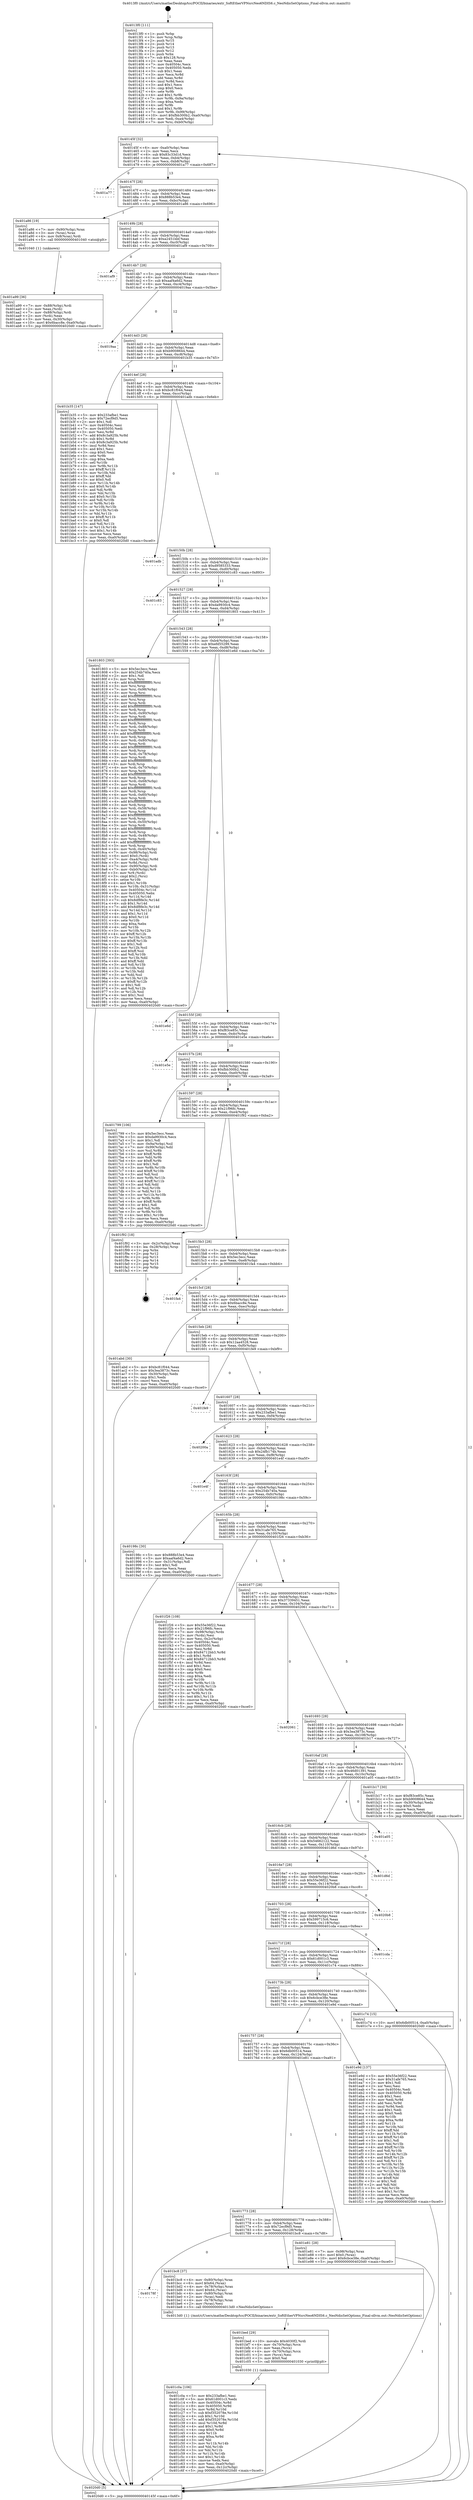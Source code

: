 digraph "0x4013f0" {
  label = "0x4013f0 (/mnt/c/Users/mathe/Desktop/tcc/POCII/binaries/extr_SoftEtherVPNsrcNeo6NDIS6.c_NeoNdisSetOptions_Final-ollvm.out::main(0))"
  labelloc = "t"
  node[shape=record]

  Entry [label="",width=0.3,height=0.3,shape=circle,fillcolor=black,style=filled]
  "0x40145f" [label="{
     0x40145f [32]\l
     | [instrs]\l
     &nbsp;&nbsp;0x40145f \<+6\>: mov -0xa0(%rbp),%eax\l
     &nbsp;&nbsp;0x401465 \<+2\>: mov %eax,%ecx\l
     &nbsp;&nbsp;0x401467 \<+6\>: sub $0x83c33d1d,%ecx\l
     &nbsp;&nbsp;0x40146d \<+6\>: mov %eax,-0xb4(%rbp)\l
     &nbsp;&nbsp;0x401473 \<+6\>: mov %ecx,-0xb8(%rbp)\l
     &nbsp;&nbsp;0x401479 \<+6\>: je 0000000000401a77 \<main+0x687\>\l
  }"]
  "0x401a77" [label="{
     0x401a77\l
  }", style=dashed]
  "0x40147f" [label="{
     0x40147f [28]\l
     | [instrs]\l
     &nbsp;&nbsp;0x40147f \<+5\>: jmp 0000000000401484 \<main+0x94\>\l
     &nbsp;&nbsp;0x401484 \<+6\>: mov -0xb4(%rbp),%eax\l
     &nbsp;&nbsp;0x40148a \<+5\>: sub $0x888b53e4,%eax\l
     &nbsp;&nbsp;0x40148f \<+6\>: mov %eax,-0xbc(%rbp)\l
     &nbsp;&nbsp;0x401495 \<+6\>: je 0000000000401a86 \<main+0x696\>\l
  }"]
  Exit [label="",width=0.3,height=0.3,shape=circle,fillcolor=black,style=filled,peripheries=2]
  "0x401a86" [label="{
     0x401a86 [19]\l
     | [instrs]\l
     &nbsp;&nbsp;0x401a86 \<+7\>: mov -0x90(%rbp),%rax\l
     &nbsp;&nbsp;0x401a8d \<+3\>: mov (%rax),%rax\l
     &nbsp;&nbsp;0x401a90 \<+4\>: mov 0x8(%rax),%rdi\l
     &nbsp;&nbsp;0x401a94 \<+5\>: call 0000000000401040 \<atoi@plt\>\l
     | [calls]\l
     &nbsp;&nbsp;0x401040 \{1\} (unknown)\l
  }"]
  "0x40149b" [label="{
     0x40149b [28]\l
     | [instrs]\l
     &nbsp;&nbsp;0x40149b \<+5\>: jmp 00000000004014a0 \<main+0xb0\>\l
     &nbsp;&nbsp;0x4014a0 \<+6\>: mov -0xb4(%rbp),%eax\l
     &nbsp;&nbsp;0x4014a6 \<+5\>: sub $0xa2451bbf,%eax\l
     &nbsp;&nbsp;0x4014ab \<+6\>: mov %eax,-0xc0(%rbp)\l
     &nbsp;&nbsp;0x4014b1 \<+6\>: je 0000000000401af9 \<main+0x709\>\l
  }"]
  "0x401c0a" [label="{
     0x401c0a [106]\l
     | [instrs]\l
     &nbsp;&nbsp;0x401c0a \<+5\>: mov $0x233afbe1,%esi\l
     &nbsp;&nbsp;0x401c0f \<+5\>: mov $0x61d001c3,%edx\l
     &nbsp;&nbsp;0x401c14 \<+8\>: mov 0x40504c,%r8d\l
     &nbsp;&nbsp;0x401c1c \<+8\>: mov 0x405050,%r9d\l
     &nbsp;&nbsp;0x401c24 \<+3\>: mov %r8d,%r10d\l
     &nbsp;&nbsp;0x401c27 \<+7\>: sub $0xf352078e,%r10d\l
     &nbsp;&nbsp;0x401c2e \<+4\>: sub $0x1,%r10d\l
     &nbsp;&nbsp;0x401c32 \<+7\>: add $0xf352078e,%r10d\l
     &nbsp;&nbsp;0x401c39 \<+4\>: imul %r10d,%r8d\l
     &nbsp;&nbsp;0x401c3d \<+4\>: and $0x1,%r8d\l
     &nbsp;&nbsp;0x401c41 \<+4\>: cmp $0x0,%r8d\l
     &nbsp;&nbsp;0x401c45 \<+4\>: sete %r11b\l
     &nbsp;&nbsp;0x401c49 \<+4\>: cmp $0xa,%r9d\l
     &nbsp;&nbsp;0x401c4d \<+3\>: setl %bl\l
     &nbsp;&nbsp;0x401c50 \<+3\>: mov %r11b,%r14b\l
     &nbsp;&nbsp;0x401c53 \<+3\>: and %bl,%r14b\l
     &nbsp;&nbsp;0x401c56 \<+3\>: xor %bl,%r11b\l
     &nbsp;&nbsp;0x401c59 \<+3\>: or %r11b,%r14b\l
     &nbsp;&nbsp;0x401c5c \<+4\>: test $0x1,%r14b\l
     &nbsp;&nbsp;0x401c60 \<+3\>: cmovne %edx,%esi\l
     &nbsp;&nbsp;0x401c63 \<+6\>: mov %esi,-0xa0(%rbp)\l
     &nbsp;&nbsp;0x401c69 \<+6\>: mov %eax,-0x12c(%rbp)\l
     &nbsp;&nbsp;0x401c6f \<+5\>: jmp 00000000004020d0 \<main+0xce0\>\l
  }"]
  "0x401af9" [label="{
     0x401af9\l
  }", style=dashed]
  "0x4014b7" [label="{
     0x4014b7 [28]\l
     | [instrs]\l
     &nbsp;&nbsp;0x4014b7 \<+5\>: jmp 00000000004014bc \<main+0xcc\>\l
     &nbsp;&nbsp;0x4014bc \<+6\>: mov -0xb4(%rbp),%eax\l
     &nbsp;&nbsp;0x4014c2 \<+5\>: sub $0xaaf4a6d2,%eax\l
     &nbsp;&nbsp;0x4014c7 \<+6\>: mov %eax,-0xc4(%rbp)\l
     &nbsp;&nbsp;0x4014cd \<+6\>: je 00000000004019aa \<main+0x5ba\>\l
  }"]
  "0x401bed" [label="{
     0x401bed [29]\l
     | [instrs]\l
     &nbsp;&nbsp;0x401bed \<+10\>: movabs $0x4030f2,%rdi\l
     &nbsp;&nbsp;0x401bf7 \<+4\>: mov -0x70(%rbp),%rcx\l
     &nbsp;&nbsp;0x401bfb \<+2\>: mov %eax,(%rcx)\l
     &nbsp;&nbsp;0x401bfd \<+4\>: mov -0x70(%rbp),%rcx\l
     &nbsp;&nbsp;0x401c01 \<+2\>: mov (%rcx),%esi\l
     &nbsp;&nbsp;0x401c03 \<+2\>: mov $0x0,%al\l
     &nbsp;&nbsp;0x401c05 \<+5\>: call 0000000000401030 \<printf@plt\>\l
     | [calls]\l
     &nbsp;&nbsp;0x401030 \{1\} (unknown)\l
  }"]
  "0x4019aa" [label="{
     0x4019aa\l
  }", style=dashed]
  "0x4014d3" [label="{
     0x4014d3 [28]\l
     | [instrs]\l
     &nbsp;&nbsp;0x4014d3 \<+5\>: jmp 00000000004014d8 \<main+0xe8\>\l
     &nbsp;&nbsp;0x4014d8 \<+6\>: mov -0xb4(%rbp),%eax\l
     &nbsp;&nbsp;0x4014de \<+5\>: sub $0xb9008644,%eax\l
     &nbsp;&nbsp;0x4014e3 \<+6\>: mov %eax,-0xc8(%rbp)\l
     &nbsp;&nbsp;0x4014e9 \<+6\>: je 0000000000401b35 \<main+0x745\>\l
  }"]
  "0x40178f" [label="{
     0x40178f\l
  }", style=dashed]
  "0x401b35" [label="{
     0x401b35 [147]\l
     | [instrs]\l
     &nbsp;&nbsp;0x401b35 \<+5\>: mov $0x233afbe1,%eax\l
     &nbsp;&nbsp;0x401b3a \<+5\>: mov $0x72ecf9d5,%ecx\l
     &nbsp;&nbsp;0x401b3f \<+2\>: mov $0x1,%dl\l
     &nbsp;&nbsp;0x401b41 \<+7\>: mov 0x40504c,%esi\l
     &nbsp;&nbsp;0x401b48 \<+7\>: mov 0x405050,%edi\l
     &nbsp;&nbsp;0x401b4f \<+3\>: mov %esi,%r8d\l
     &nbsp;&nbsp;0x401b52 \<+7\>: add $0x8c3a925b,%r8d\l
     &nbsp;&nbsp;0x401b59 \<+4\>: sub $0x1,%r8d\l
     &nbsp;&nbsp;0x401b5d \<+7\>: sub $0x8c3a925b,%r8d\l
     &nbsp;&nbsp;0x401b64 \<+4\>: imul %r8d,%esi\l
     &nbsp;&nbsp;0x401b68 \<+3\>: and $0x1,%esi\l
     &nbsp;&nbsp;0x401b6b \<+3\>: cmp $0x0,%esi\l
     &nbsp;&nbsp;0x401b6e \<+4\>: sete %r9b\l
     &nbsp;&nbsp;0x401b72 \<+3\>: cmp $0xa,%edi\l
     &nbsp;&nbsp;0x401b75 \<+4\>: setl %r10b\l
     &nbsp;&nbsp;0x401b79 \<+3\>: mov %r9b,%r11b\l
     &nbsp;&nbsp;0x401b7c \<+4\>: xor $0xff,%r11b\l
     &nbsp;&nbsp;0x401b80 \<+3\>: mov %r10b,%bl\l
     &nbsp;&nbsp;0x401b83 \<+3\>: xor $0xff,%bl\l
     &nbsp;&nbsp;0x401b86 \<+3\>: xor $0x0,%dl\l
     &nbsp;&nbsp;0x401b89 \<+3\>: mov %r11b,%r14b\l
     &nbsp;&nbsp;0x401b8c \<+4\>: and $0x0,%r14b\l
     &nbsp;&nbsp;0x401b90 \<+3\>: and %dl,%r9b\l
     &nbsp;&nbsp;0x401b93 \<+3\>: mov %bl,%r15b\l
     &nbsp;&nbsp;0x401b96 \<+4\>: and $0x0,%r15b\l
     &nbsp;&nbsp;0x401b9a \<+3\>: and %dl,%r10b\l
     &nbsp;&nbsp;0x401b9d \<+3\>: or %r9b,%r14b\l
     &nbsp;&nbsp;0x401ba0 \<+3\>: or %r10b,%r15b\l
     &nbsp;&nbsp;0x401ba3 \<+3\>: xor %r15b,%r14b\l
     &nbsp;&nbsp;0x401ba6 \<+3\>: or %bl,%r11b\l
     &nbsp;&nbsp;0x401ba9 \<+4\>: xor $0xff,%r11b\l
     &nbsp;&nbsp;0x401bad \<+3\>: or $0x0,%dl\l
     &nbsp;&nbsp;0x401bb0 \<+3\>: and %dl,%r11b\l
     &nbsp;&nbsp;0x401bb3 \<+3\>: or %r11b,%r14b\l
     &nbsp;&nbsp;0x401bb6 \<+4\>: test $0x1,%r14b\l
     &nbsp;&nbsp;0x401bba \<+3\>: cmovne %ecx,%eax\l
     &nbsp;&nbsp;0x401bbd \<+6\>: mov %eax,-0xa0(%rbp)\l
     &nbsp;&nbsp;0x401bc3 \<+5\>: jmp 00000000004020d0 \<main+0xce0\>\l
  }"]
  "0x4014ef" [label="{
     0x4014ef [28]\l
     | [instrs]\l
     &nbsp;&nbsp;0x4014ef \<+5\>: jmp 00000000004014f4 \<main+0x104\>\l
     &nbsp;&nbsp;0x4014f4 \<+6\>: mov -0xb4(%rbp),%eax\l
     &nbsp;&nbsp;0x4014fa \<+5\>: sub $0xbc81f044,%eax\l
     &nbsp;&nbsp;0x4014ff \<+6\>: mov %eax,-0xcc(%rbp)\l
     &nbsp;&nbsp;0x401505 \<+6\>: je 0000000000401adb \<main+0x6eb\>\l
  }"]
  "0x401bc8" [label="{
     0x401bc8 [37]\l
     | [instrs]\l
     &nbsp;&nbsp;0x401bc8 \<+4\>: mov -0x80(%rbp),%rax\l
     &nbsp;&nbsp;0x401bcc \<+6\>: movl $0x64,(%rax)\l
     &nbsp;&nbsp;0x401bd2 \<+4\>: mov -0x78(%rbp),%rax\l
     &nbsp;&nbsp;0x401bd6 \<+6\>: movl $0x64,(%rax)\l
     &nbsp;&nbsp;0x401bdc \<+4\>: mov -0x80(%rbp),%rax\l
     &nbsp;&nbsp;0x401be0 \<+2\>: mov (%rax),%edi\l
     &nbsp;&nbsp;0x401be2 \<+4\>: mov -0x78(%rbp),%rax\l
     &nbsp;&nbsp;0x401be6 \<+2\>: mov (%rax),%esi\l
     &nbsp;&nbsp;0x401be8 \<+5\>: call 00000000004013d0 \<NeoNdisSetOptions\>\l
     | [calls]\l
     &nbsp;&nbsp;0x4013d0 \{1\} (/mnt/c/Users/mathe/Desktop/tcc/POCII/binaries/extr_SoftEtherVPNsrcNeo6NDIS6.c_NeoNdisSetOptions_Final-ollvm.out::NeoNdisSetOptions)\l
  }"]
  "0x401adb" [label="{
     0x401adb\l
  }", style=dashed]
  "0x40150b" [label="{
     0x40150b [28]\l
     | [instrs]\l
     &nbsp;&nbsp;0x40150b \<+5\>: jmp 0000000000401510 \<main+0x120\>\l
     &nbsp;&nbsp;0x401510 \<+6\>: mov -0xb4(%rbp),%eax\l
     &nbsp;&nbsp;0x401516 \<+5\>: sub $0xd9585333,%eax\l
     &nbsp;&nbsp;0x40151b \<+6\>: mov %eax,-0xd0(%rbp)\l
     &nbsp;&nbsp;0x401521 \<+6\>: je 0000000000401c83 \<main+0x893\>\l
  }"]
  "0x401773" [label="{
     0x401773 [28]\l
     | [instrs]\l
     &nbsp;&nbsp;0x401773 \<+5\>: jmp 0000000000401778 \<main+0x388\>\l
     &nbsp;&nbsp;0x401778 \<+6\>: mov -0xb4(%rbp),%eax\l
     &nbsp;&nbsp;0x40177e \<+5\>: sub $0x72ecf9d5,%eax\l
     &nbsp;&nbsp;0x401783 \<+6\>: mov %eax,-0x128(%rbp)\l
     &nbsp;&nbsp;0x401789 \<+6\>: je 0000000000401bc8 \<main+0x7d8\>\l
  }"]
  "0x401c83" [label="{
     0x401c83\l
  }", style=dashed]
  "0x401527" [label="{
     0x401527 [28]\l
     | [instrs]\l
     &nbsp;&nbsp;0x401527 \<+5\>: jmp 000000000040152c \<main+0x13c\>\l
     &nbsp;&nbsp;0x40152c \<+6\>: mov -0xb4(%rbp),%eax\l
     &nbsp;&nbsp;0x401532 \<+5\>: sub $0xda9930c4,%eax\l
     &nbsp;&nbsp;0x401537 \<+6\>: mov %eax,-0xd4(%rbp)\l
     &nbsp;&nbsp;0x40153d \<+6\>: je 0000000000401803 \<main+0x413\>\l
  }"]
  "0x401e81" [label="{
     0x401e81 [28]\l
     | [instrs]\l
     &nbsp;&nbsp;0x401e81 \<+7\>: mov -0x98(%rbp),%rax\l
     &nbsp;&nbsp;0x401e88 \<+6\>: movl $0x0,(%rax)\l
     &nbsp;&nbsp;0x401e8e \<+10\>: movl $0x6cbce38e,-0xa0(%rbp)\l
     &nbsp;&nbsp;0x401e98 \<+5\>: jmp 00000000004020d0 \<main+0xce0\>\l
  }"]
  "0x401803" [label="{
     0x401803 [393]\l
     | [instrs]\l
     &nbsp;&nbsp;0x401803 \<+5\>: mov $0x5ec3ecc,%eax\l
     &nbsp;&nbsp;0x401808 \<+5\>: mov $0x254b740a,%ecx\l
     &nbsp;&nbsp;0x40180d \<+2\>: mov $0x1,%dl\l
     &nbsp;&nbsp;0x40180f \<+3\>: mov %rsp,%rsi\l
     &nbsp;&nbsp;0x401812 \<+4\>: add $0xfffffffffffffff0,%rsi\l
     &nbsp;&nbsp;0x401816 \<+3\>: mov %rsi,%rsp\l
     &nbsp;&nbsp;0x401819 \<+7\>: mov %rsi,-0x98(%rbp)\l
     &nbsp;&nbsp;0x401820 \<+3\>: mov %rsp,%rsi\l
     &nbsp;&nbsp;0x401823 \<+4\>: add $0xfffffffffffffff0,%rsi\l
     &nbsp;&nbsp;0x401827 \<+3\>: mov %rsi,%rsp\l
     &nbsp;&nbsp;0x40182a \<+3\>: mov %rsp,%rdi\l
     &nbsp;&nbsp;0x40182d \<+4\>: add $0xfffffffffffffff0,%rdi\l
     &nbsp;&nbsp;0x401831 \<+3\>: mov %rdi,%rsp\l
     &nbsp;&nbsp;0x401834 \<+7\>: mov %rdi,-0x90(%rbp)\l
     &nbsp;&nbsp;0x40183b \<+3\>: mov %rsp,%rdi\l
     &nbsp;&nbsp;0x40183e \<+4\>: add $0xfffffffffffffff0,%rdi\l
     &nbsp;&nbsp;0x401842 \<+3\>: mov %rdi,%rsp\l
     &nbsp;&nbsp;0x401845 \<+7\>: mov %rdi,-0x88(%rbp)\l
     &nbsp;&nbsp;0x40184c \<+3\>: mov %rsp,%rdi\l
     &nbsp;&nbsp;0x40184f \<+4\>: add $0xfffffffffffffff0,%rdi\l
     &nbsp;&nbsp;0x401853 \<+3\>: mov %rdi,%rsp\l
     &nbsp;&nbsp;0x401856 \<+4\>: mov %rdi,-0x80(%rbp)\l
     &nbsp;&nbsp;0x40185a \<+3\>: mov %rsp,%rdi\l
     &nbsp;&nbsp;0x40185d \<+4\>: add $0xfffffffffffffff0,%rdi\l
     &nbsp;&nbsp;0x401861 \<+3\>: mov %rdi,%rsp\l
     &nbsp;&nbsp;0x401864 \<+4\>: mov %rdi,-0x78(%rbp)\l
     &nbsp;&nbsp;0x401868 \<+3\>: mov %rsp,%rdi\l
     &nbsp;&nbsp;0x40186b \<+4\>: add $0xfffffffffffffff0,%rdi\l
     &nbsp;&nbsp;0x40186f \<+3\>: mov %rdi,%rsp\l
     &nbsp;&nbsp;0x401872 \<+4\>: mov %rdi,-0x70(%rbp)\l
     &nbsp;&nbsp;0x401876 \<+3\>: mov %rsp,%rdi\l
     &nbsp;&nbsp;0x401879 \<+4\>: add $0xfffffffffffffff0,%rdi\l
     &nbsp;&nbsp;0x40187d \<+3\>: mov %rdi,%rsp\l
     &nbsp;&nbsp;0x401880 \<+4\>: mov %rdi,-0x68(%rbp)\l
     &nbsp;&nbsp;0x401884 \<+3\>: mov %rsp,%rdi\l
     &nbsp;&nbsp;0x401887 \<+4\>: add $0xfffffffffffffff0,%rdi\l
     &nbsp;&nbsp;0x40188b \<+3\>: mov %rdi,%rsp\l
     &nbsp;&nbsp;0x40188e \<+4\>: mov %rdi,-0x60(%rbp)\l
     &nbsp;&nbsp;0x401892 \<+3\>: mov %rsp,%rdi\l
     &nbsp;&nbsp;0x401895 \<+4\>: add $0xfffffffffffffff0,%rdi\l
     &nbsp;&nbsp;0x401899 \<+3\>: mov %rdi,%rsp\l
     &nbsp;&nbsp;0x40189c \<+4\>: mov %rdi,-0x58(%rbp)\l
     &nbsp;&nbsp;0x4018a0 \<+3\>: mov %rsp,%rdi\l
     &nbsp;&nbsp;0x4018a3 \<+4\>: add $0xfffffffffffffff0,%rdi\l
     &nbsp;&nbsp;0x4018a7 \<+3\>: mov %rdi,%rsp\l
     &nbsp;&nbsp;0x4018aa \<+4\>: mov %rdi,-0x50(%rbp)\l
     &nbsp;&nbsp;0x4018ae \<+3\>: mov %rsp,%rdi\l
     &nbsp;&nbsp;0x4018b1 \<+4\>: add $0xfffffffffffffff0,%rdi\l
     &nbsp;&nbsp;0x4018b5 \<+3\>: mov %rdi,%rsp\l
     &nbsp;&nbsp;0x4018b8 \<+4\>: mov %rdi,-0x48(%rbp)\l
     &nbsp;&nbsp;0x4018bc \<+3\>: mov %rsp,%rdi\l
     &nbsp;&nbsp;0x4018bf \<+4\>: add $0xfffffffffffffff0,%rdi\l
     &nbsp;&nbsp;0x4018c3 \<+3\>: mov %rdi,%rsp\l
     &nbsp;&nbsp;0x4018c6 \<+4\>: mov %rdi,-0x40(%rbp)\l
     &nbsp;&nbsp;0x4018ca \<+7\>: mov -0x98(%rbp),%rdi\l
     &nbsp;&nbsp;0x4018d1 \<+6\>: movl $0x0,(%rdi)\l
     &nbsp;&nbsp;0x4018d7 \<+7\>: mov -0xa4(%rbp),%r8d\l
     &nbsp;&nbsp;0x4018de \<+3\>: mov %r8d,(%rsi)\l
     &nbsp;&nbsp;0x4018e1 \<+7\>: mov -0x90(%rbp),%rdi\l
     &nbsp;&nbsp;0x4018e8 \<+7\>: mov -0xb0(%rbp),%r9\l
     &nbsp;&nbsp;0x4018ef \<+3\>: mov %r9,(%rdi)\l
     &nbsp;&nbsp;0x4018f2 \<+3\>: cmpl $0x2,(%rsi)\l
     &nbsp;&nbsp;0x4018f5 \<+4\>: setne %r10b\l
     &nbsp;&nbsp;0x4018f9 \<+4\>: and $0x1,%r10b\l
     &nbsp;&nbsp;0x4018fd \<+4\>: mov %r10b,-0x31(%rbp)\l
     &nbsp;&nbsp;0x401901 \<+8\>: mov 0x40504c,%r11d\l
     &nbsp;&nbsp;0x401909 \<+7\>: mov 0x405050,%ebx\l
     &nbsp;&nbsp;0x401910 \<+3\>: mov %r11d,%r14d\l
     &nbsp;&nbsp;0x401913 \<+7\>: sub $0x8df8fe3c,%r14d\l
     &nbsp;&nbsp;0x40191a \<+4\>: sub $0x1,%r14d\l
     &nbsp;&nbsp;0x40191e \<+7\>: add $0x8df8fe3c,%r14d\l
     &nbsp;&nbsp;0x401925 \<+4\>: imul %r14d,%r11d\l
     &nbsp;&nbsp;0x401929 \<+4\>: and $0x1,%r11d\l
     &nbsp;&nbsp;0x40192d \<+4\>: cmp $0x0,%r11d\l
     &nbsp;&nbsp;0x401931 \<+4\>: sete %r10b\l
     &nbsp;&nbsp;0x401935 \<+3\>: cmp $0xa,%ebx\l
     &nbsp;&nbsp;0x401938 \<+4\>: setl %r15b\l
     &nbsp;&nbsp;0x40193c \<+3\>: mov %r10b,%r12b\l
     &nbsp;&nbsp;0x40193f \<+4\>: xor $0xff,%r12b\l
     &nbsp;&nbsp;0x401943 \<+3\>: mov %r15b,%r13b\l
     &nbsp;&nbsp;0x401946 \<+4\>: xor $0xff,%r13b\l
     &nbsp;&nbsp;0x40194a \<+3\>: xor $0x1,%dl\l
     &nbsp;&nbsp;0x40194d \<+3\>: mov %r12b,%sil\l
     &nbsp;&nbsp;0x401950 \<+4\>: and $0xff,%sil\l
     &nbsp;&nbsp;0x401954 \<+3\>: and %dl,%r10b\l
     &nbsp;&nbsp;0x401957 \<+3\>: mov %r13b,%dil\l
     &nbsp;&nbsp;0x40195a \<+4\>: and $0xff,%dil\l
     &nbsp;&nbsp;0x40195e \<+3\>: and %dl,%r15b\l
     &nbsp;&nbsp;0x401961 \<+3\>: or %r10b,%sil\l
     &nbsp;&nbsp;0x401964 \<+3\>: or %r15b,%dil\l
     &nbsp;&nbsp;0x401967 \<+3\>: xor %dil,%sil\l
     &nbsp;&nbsp;0x40196a \<+3\>: or %r13b,%r12b\l
     &nbsp;&nbsp;0x40196d \<+4\>: xor $0xff,%r12b\l
     &nbsp;&nbsp;0x401971 \<+3\>: or $0x1,%dl\l
     &nbsp;&nbsp;0x401974 \<+3\>: and %dl,%r12b\l
     &nbsp;&nbsp;0x401977 \<+3\>: or %r12b,%sil\l
     &nbsp;&nbsp;0x40197a \<+4\>: test $0x1,%sil\l
     &nbsp;&nbsp;0x40197e \<+3\>: cmovne %ecx,%eax\l
     &nbsp;&nbsp;0x401981 \<+6\>: mov %eax,-0xa0(%rbp)\l
     &nbsp;&nbsp;0x401987 \<+5\>: jmp 00000000004020d0 \<main+0xce0\>\l
  }"]
  "0x401543" [label="{
     0x401543 [28]\l
     | [instrs]\l
     &nbsp;&nbsp;0x401543 \<+5\>: jmp 0000000000401548 \<main+0x158\>\l
     &nbsp;&nbsp;0x401548 \<+6\>: mov -0xb4(%rbp),%eax\l
     &nbsp;&nbsp;0x40154e \<+5\>: sub $0xefd55299,%eax\l
     &nbsp;&nbsp;0x401553 \<+6\>: mov %eax,-0xd8(%rbp)\l
     &nbsp;&nbsp;0x401559 \<+6\>: je 0000000000401e6d \<main+0xa7d\>\l
  }"]
  "0x401757" [label="{
     0x401757 [28]\l
     | [instrs]\l
     &nbsp;&nbsp;0x401757 \<+5\>: jmp 000000000040175c \<main+0x36c\>\l
     &nbsp;&nbsp;0x40175c \<+6\>: mov -0xb4(%rbp),%eax\l
     &nbsp;&nbsp;0x401762 \<+5\>: sub $0x6db00514,%eax\l
     &nbsp;&nbsp;0x401767 \<+6\>: mov %eax,-0x124(%rbp)\l
     &nbsp;&nbsp;0x40176d \<+6\>: je 0000000000401e81 \<main+0xa91\>\l
  }"]
  "0x401e6d" [label="{
     0x401e6d\l
  }", style=dashed]
  "0x40155f" [label="{
     0x40155f [28]\l
     | [instrs]\l
     &nbsp;&nbsp;0x40155f \<+5\>: jmp 0000000000401564 \<main+0x174\>\l
     &nbsp;&nbsp;0x401564 \<+6\>: mov -0xb4(%rbp),%eax\l
     &nbsp;&nbsp;0x40156a \<+5\>: sub $0xf83ce85c,%eax\l
     &nbsp;&nbsp;0x40156f \<+6\>: mov %eax,-0xdc(%rbp)\l
     &nbsp;&nbsp;0x401575 \<+6\>: je 0000000000401e5e \<main+0xa6e\>\l
  }"]
  "0x401e9d" [label="{
     0x401e9d [137]\l
     | [instrs]\l
     &nbsp;&nbsp;0x401e9d \<+5\>: mov $0x55e36f22,%eax\l
     &nbsp;&nbsp;0x401ea2 \<+5\>: mov $0x31afe765,%ecx\l
     &nbsp;&nbsp;0x401ea7 \<+2\>: mov $0x1,%dl\l
     &nbsp;&nbsp;0x401ea9 \<+2\>: xor %esi,%esi\l
     &nbsp;&nbsp;0x401eab \<+7\>: mov 0x40504c,%edi\l
     &nbsp;&nbsp;0x401eb2 \<+8\>: mov 0x405050,%r8d\l
     &nbsp;&nbsp;0x401eba \<+3\>: sub $0x1,%esi\l
     &nbsp;&nbsp;0x401ebd \<+3\>: mov %edi,%r9d\l
     &nbsp;&nbsp;0x401ec0 \<+3\>: add %esi,%r9d\l
     &nbsp;&nbsp;0x401ec3 \<+4\>: imul %r9d,%edi\l
     &nbsp;&nbsp;0x401ec7 \<+3\>: and $0x1,%edi\l
     &nbsp;&nbsp;0x401eca \<+3\>: cmp $0x0,%edi\l
     &nbsp;&nbsp;0x401ecd \<+4\>: sete %r10b\l
     &nbsp;&nbsp;0x401ed1 \<+4\>: cmp $0xa,%r8d\l
     &nbsp;&nbsp;0x401ed5 \<+4\>: setl %r11b\l
     &nbsp;&nbsp;0x401ed9 \<+3\>: mov %r10b,%bl\l
     &nbsp;&nbsp;0x401edc \<+3\>: xor $0xff,%bl\l
     &nbsp;&nbsp;0x401edf \<+3\>: mov %r11b,%r14b\l
     &nbsp;&nbsp;0x401ee2 \<+4\>: xor $0xff,%r14b\l
     &nbsp;&nbsp;0x401ee6 \<+3\>: xor $0x1,%dl\l
     &nbsp;&nbsp;0x401ee9 \<+3\>: mov %bl,%r15b\l
     &nbsp;&nbsp;0x401eec \<+4\>: and $0xff,%r15b\l
     &nbsp;&nbsp;0x401ef0 \<+3\>: and %dl,%r10b\l
     &nbsp;&nbsp;0x401ef3 \<+3\>: mov %r14b,%r12b\l
     &nbsp;&nbsp;0x401ef6 \<+4\>: and $0xff,%r12b\l
     &nbsp;&nbsp;0x401efa \<+3\>: and %dl,%r11b\l
     &nbsp;&nbsp;0x401efd \<+3\>: or %r10b,%r15b\l
     &nbsp;&nbsp;0x401f00 \<+3\>: or %r11b,%r12b\l
     &nbsp;&nbsp;0x401f03 \<+3\>: xor %r12b,%r15b\l
     &nbsp;&nbsp;0x401f06 \<+3\>: or %r14b,%bl\l
     &nbsp;&nbsp;0x401f09 \<+3\>: xor $0xff,%bl\l
     &nbsp;&nbsp;0x401f0c \<+3\>: or $0x1,%dl\l
     &nbsp;&nbsp;0x401f0f \<+2\>: and %dl,%bl\l
     &nbsp;&nbsp;0x401f11 \<+3\>: or %bl,%r15b\l
     &nbsp;&nbsp;0x401f14 \<+4\>: test $0x1,%r15b\l
     &nbsp;&nbsp;0x401f18 \<+3\>: cmovne %ecx,%eax\l
     &nbsp;&nbsp;0x401f1b \<+6\>: mov %eax,-0xa0(%rbp)\l
     &nbsp;&nbsp;0x401f21 \<+5\>: jmp 00000000004020d0 \<main+0xce0\>\l
  }"]
  "0x401e5e" [label="{
     0x401e5e\l
  }", style=dashed]
  "0x40157b" [label="{
     0x40157b [28]\l
     | [instrs]\l
     &nbsp;&nbsp;0x40157b \<+5\>: jmp 0000000000401580 \<main+0x190\>\l
     &nbsp;&nbsp;0x401580 \<+6\>: mov -0xb4(%rbp),%eax\l
     &nbsp;&nbsp;0x401586 \<+5\>: sub $0xfbb300b2,%eax\l
     &nbsp;&nbsp;0x40158b \<+6\>: mov %eax,-0xe0(%rbp)\l
     &nbsp;&nbsp;0x401591 \<+6\>: je 0000000000401799 \<main+0x3a9\>\l
  }"]
  "0x40173b" [label="{
     0x40173b [28]\l
     | [instrs]\l
     &nbsp;&nbsp;0x40173b \<+5\>: jmp 0000000000401740 \<main+0x350\>\l
     &nbsp;&nbsp;0x401740 \<+6\>: mov -0xb4(%rbp),%eax\l
     &nbsp;&nbsp;0x401746 \<+5\>: sub $0x6cbce38e,%eax\l
     &nbsp;&nbsp;0x40174b \<+6\>: mov %eax,-0x120(%rbp)\l
     &nbsp;&nbsp;0x401751 \<+6\>: je 0000000000401e9d \<main+0xaad\>\l
  }"]
  "0x401799" [label="{
     0x401799 [106]\l
     | [instrs]\l
     &nbsp;&nbsp;0x401799 \<+5\>: mov $0x5ec3ecc,%eax\l
     &nbsp;&nbsp;0x40179e \<+5\>: mov $0xda9930c4,%ecx\l
     &nbsp;&nbsp;0x4017a3 \<+2\>: mov $0x1,%dl\l
     &nbsp;&nbsp;0x4017a5 \<+7\>: mov -0x9a(%rbp),%sil\l
     &nbsp;&nbsp;0x4017ac \<+7\>: mov -0x99(%rbp),%dil\l
     &nbsp;&nbsp;0x4017b3 \<+3\>: mov %sil,%r8b\l
     &nbsp;&nbsp;0x4017b6 \<+4\>: xor $0xff,%r8b\l
     &nbsp;&nbsp;0x4017ba \<+3\>: mov %dil,%r9b\l
     &nbsp;&nbsp;0x4017bd \<+4\>: xor $0xff,%r9b\l
     &nbsp;&nbsp;0x4017c1 \<+3\>: xor $0x1,%dl\l
     &nbsp;&nbsp;0x4017c4 \<+3\>: mov %r8b,%r10b\l
     &nbsp;&nbsp;0x4017c7 \<+4\>: and $0xff,%r10b\l
     &nbsp;&nbsp;0x4017cb \<+3\>: and %dl,%sil\l
     &nbsp;&nbsp;0x4017ce \<+3\>: mov %r9b,%r11b\l
     &nbsp;&nbsp;0x4017d1 \<+4\>: and $0xff,%r11b\l
     &nbsp;&nbsp;0x4017d5 \<+3\>: and %dl,%dil\l
     &nbsp;&nbsp;0x4017d8 \<+3\>: or %sil,%r10b\l
     &nbsp;&nbsp;0x4017db \<+3\>: or %dil,%r11b\l
     &nbsp;&nbsp;0x4017de \<+3\>: xor %r11b,%r10b\l
     &nbsp;&nbsp;0x4017e1 \<+3\>: or %r9b,%r8b\l
     &nbsp;&nbsp;0x4017e4 \<+4\>: xor $0xff,%r8b\l
     &nbsp;&nbsp;0x4017e8 \<+3\>: or $0x1,%dl\l
     &nbsp;&nbsp;0x4017eb \<+3\>: and %dl,%r8b\l
     &nbsp;&nbsp;0x4017ee \<+3\>: or %r8b,%r10b\l
     &nbsp;&nbsp;0x4017f1 \<+4\>: test $0x1,%r10b\l
     &nbsp;&nbsp;0x4017f5 \<+3\>: cmovne %ecx,%eax\l
     &nbsp;&nbsp;0x4017f8 \<+6\>: mov %eax,-0xa0(%rbp)\l
     &nbsp;&nbsp;0x4017fe \<+5\>: jmp 00000000004020d0 \<main+0xce0\>\l
  }"]
  "0x401597" [label="{
     0x401597 [28]\l
     | [instrs]\l
     &nbsp;&nbsp;0x401597 \<+5\>: jmp 000000000040159c \<main+0x1ac\>\l
     &nbsp;&nbsp;0x40159c \<+6\>: mov -0xb4(%rbp),%eax\l
     &nbsp;&nbsp;0x4015a2 \<+5\>: sub $0x21f96fc,%eax\l
     &nbsp;&nbsp;0x4015a7 \<+6\>: mov %eax,-0xe4(%rbp)\l
     &nbsp;&nbsp;0x4015ad \<+6\>: je 0000000000401f92 \<main+0xba2\>\l
  }"]
  "0x4020d0" [label="{
     0x4020d0 [5]\l
     | [instrs]\l
     &nbsp;&nbsp;0x4020d0 \<+5\>: jmp 000000000040145f \<main+0x6f\>\l
  }"]
  "0x4013f0" [label="{
     0x4013f0 [111]\l
     | [instrs]\l
     &nbsp;&nbsp;0x4013f0 \<+1\>: push %rbp\l
     &nbsp;&nbsp;0x4013f1 \<+3\>: mov %rsp,%rbp\l
     &nbsp;&nbsp;0x4013f4 \<+2\>: push %r15\l
     &nbsp;&nbsp;0x4013f6 \<+2\>: push %r14\l
     &nbsp;&nbsp;0x4013f8 \<+2\>: push %r13\l
     &nbsp;&nbsp;0x4013fa \<+2\>: push %r12\l
     &nbsp;&nbsp;0x4013fc \<+1\>: push %rbx\l
     &nbsp;&nbsp;0x4013fd \<+7\>: sub $0x128,%rsp\l
     &nbsp;&nbsp;0x401404 \<+2\>: xor %eax,%eax\l
     &nbsp;&nbsp;0x401406 \<+7\>: mov 0x40504c,%ecx\l
     &nbsp;&nbsp;0x40140d \<+7\>: mov 0x405050,%edx\l
     &nbsp;&nbsp;0x401414 \<+3\>: sub $0x1,%eax\l
     &nbsp;&nbsp;0x401417 \<+3\>: mov %ecx,%r8d\l
     &nbsp;&nbsp;0x40141a \<+3\>: add %eax,%r8d\l
     &nbsp;&nbsp;0x40141d \<+4\>: imul %r8d,%ecx\l
     &nbsp;&nbsp;0x401421 \<+3\>: and $0x1,%ecx\l
     &nbsp;&nbsp;0x401424 \<+3\>: cmp $0x0,%ecx\l
     &nbsp;&nbsp;0x401427 \<+4\>: sete %r9b\l
     &nbsp;&nbsp;0x40142b \<+4\>: and $0x1,%r9b\l
     &nbsp;&nbsp;0x40142f \<+7\>: mov %r9b,-0x9a(%rbp)\l
     &nbsp;&nbsp;0x401436 \<+3\>: cmp $0xa,%edx\l
     &nbsp;&nbsp;0x401439 \<+4\>: setl %r9b\l
     &nbsp;&nbsp;0x40143d \<+4\>: and $0x1,%r9b\l
     &nbsp;&nbsp;0x401441 \<+7\>: mov %r9b,-0x99(%rbp)\l
     &nbsp;&nbsp;0x401448 \<+10\>: movl $0xfbb300b2,-0xa0(%rbp)\l
     &nbsp;&nbsp;0x401452 \<+6\>: mov %edi,-0xa4(%rbp)\l
     &nbsp;&nbsp;0x401458 \<+7\>: mov %rsi,-0xb0(%rbp)\l
  }"]
  "0x401c74" [label="{
     0x401c74 [15]\l
     | [instrs]\l
     &nbsp;&nbsp;0x401c74 \<+10\>: movl $0x6db00514,-0xa0(%rbp)\l
     &nbsp;&nbsp;0x401c7e \<+5\>: jmp 00000000004020d0 \<main+0xce0\>\l
  }"]
  "0x40171f" [label="{
     0x40171f [28]\l
     | [instrs]\l
     &nbsp;&nbsp;0x40171f \<+5\>: jmp 0000000000401724 \<main+0x334\>\l
     &nbsp;&nbsp;0x401724 \<+6\>: mov -0xb4(%rbp),%eax\l
     &nbsp;&nbsp;0x40172a \<+5\>: sub $0x61d001c3,%eax\l
     &nbsp;&nbsp;0x40172f \<+6\>: mov %eax,-0x11c(%rbp)\l
     &nbsp;&nbsp;0x401735 \<+6\>: je 0000000000401c74 \<main+0x884\>\l
  }"]
  "0x401f92" [label="{
     0x401f92 [18]\l
     | [instrs]\l
     &nbsp;&nbsp;0x401f92 \<+3\>: mov -0x2c(%rbp),%eax\l
     &nbsp;&nbsp;0x401f95 \<+4\>: lea -0x28(%rbp),%rsp\l
     &nbsp;&nbsp;0x401f99 \<+1\>: pop %rbx\l
     &nbsp;&nbsp;0x401f9a \<+2\>: pop %r12\l
     &nbsp;&nbsp;0x401f9c \<+2\>: pop %r13\l
     &nbsp;&nbsp;0x401f9e \<+2\>: pop %r14\l
     &nbsp;&nbsp;0x401fa0 \<+2\>: pop %r15\l
     &nbsp;&nbsp;0x401fa2 \<+1\>: pop %rbp\l
     &nbsp;&nbsp;0x401fa3 \<+1\>: ret\l
  }"]
  "0x4015b3" [label="{
     0x4015b3 [28]\l
     | [instrs]\l
     &nbsp;&nbsp;0x4015b3 \<+5\>: jmp 00000000004015b8 \<main+0x1c8\>\l
     &nbsp;&nbsp;0x4015b8 \<+6\>: mov -0xb4(%rbp),%eax\l
     &nbsp;&nbsp;0x4015be \<+5\>: sub $0x5ec3ecc,%eax\l
     &nbsp;&nbsp;0x4015c3 \<+6\>: mov %eax,-0xe8(%rbp)\l
     &nbsp;&nbsp;0x4015c9 \<+6\>: je 0000000000401fa4 \<main+0xbb4\>\l
  }"]
  "0x401cda" [label="{
     0x401cda\l
  }", style=dashed]
  "0x401fa4" [label="{
     0x401fa4\l
  }", style=dashed]
  "0x4015cf" [label="{
     0x4015cf [28]\l
     | [instrs]\l
     &nbsp;&nbsp;0x4015cf \<+5\>: jmp 00000000004015d4 \<main+0x1e4\>\l
     &nbsp;&nbsp;0x4015d4 \<+6\>: mov -0xb4(%rbp),%eax\l
     &nbsp;&nbsp;0x4015da \<+5\>: sub $0x6bacc8e,%eax\l
     &nbsp;&nbsp;0x4015df \<+6\>: mov %eax,-0xec(%rbp)\l
     &nbsp;&nbsp;0x4015e5 \<+6\>: je 0000000000401abd \<main+0x6cd\>\l
  }"]
  "0x401703" [label="{
     0x401703 [28]\l
     | [instrs]\l
     &nbsp;&nbsp;0x401703 \<+5\>: jmp 0000000000401708 \<main+0x318\>\l
     &nbsp;&nbsp;0x401708 \<+6\>: mov -0xb4(%rbp),%eax\l
     &nbsp;&nbsp;0x40170e \<+5\>: sub $0x599715c6,%eax\l
     &nbsp;&nbsp;0x401713 \<+6\>: mov %eax,-0x118(%rbp)\l
     &nbsp;&nbsp;0x401719 \<+6\>: je 0000000000401cda \<main+0x8ea\>\l
  }"]
  "0x401abd" [label="{
     0x401abd [30]\l
     | [instrs]\l
     &nbsp;&nbsp;0x401abd \<+5\>: mov $0xbc81f044,%eax\l
     &nbsp;&nbsp;0x401ac2 \<+5\>: mov $0x3ea3873c,%ecx\l
     &nbsp;&nbsp;0x401ac7 \<+3\>: mov -0x30(%rbp),%edx\l
     &nbsp;&nbsp;0x401aca \<+3\>: cmp $0x1,%edx\l
     &nbsp;&nbsp;0x401acd \<+3\>: cmovl %ecx,%eax\l
     &nbsp;&nbsp;0x401ad0 \<+6\>: mov %eax,-0xa0(%rbp)\l
     &nbsp;&nbsp;0x401ad6 \<+5\>: jmp 00000000004020d0 \<main+0xce0\>\l
  }"]
  "0x4015eb" [label="{
     0x4015eb [28]\l
     | [instrs]\l
     &nbsp;&nbsp;0x4015eb \<+5\>: jmp 00000000004015f0 \<main+0x200\>\l
     &nbsp;&nbsp;0x4015f0 \<+6\>: mov -0xb4(%rbp),%eax\l
     &nbsp;&nbsp;0x4015f6 \<+5\>: sub $0x12aa4528,%eax\l
     &nbsp;&nbsp;0x4015fb \<+6\>: mov %eax,-0xf0(%rbp)\l
     &nbsp;&nbsp;0x401601 \<+6\>: je 0000000000401fe9 \<main+0xbf9\>\l
  }"]
  "0x4020b8" [label="{
     0x4020b8\l
  }", style=dashed]
  "0x401fe9" [label="{
     0x401fe9\l
  }", style=dashed]
  "0x401607" [label="{
     0x401607 [28]\l
     | [instrs]\l
     &nbsp;&nbsp;0x401607 \<+5\>: jmp 000000000040160c \<main+0x21c\>\l
     &nbsp;&nbsp;0x40160c \<+6\>: mov -0xb4(%rbp),%eax\l
     &nbsp;&nbsp;0x401612 \<+5\>: sub $0x233afbe1,%eax\l
     &nbsp;&nbsp;0x401617 \<+6\>: mov %eax,-0xf4(%rbp)\l
     &nbsp;&nbsp;0x40161d \<+6\>: je 000000000040200a \<main+0xc1a\>\l
  }"]
  "0x4016e7" [label="{
     0x4016e7 [28]\l
     | [instrs]\l
     &nbsp;&nbsp;0x4016e7 \<+5\>: jmp 00000000004016ec \<main+0x2fc\>\l
     &nbsp;&nbsp;0x4016ec \<+6\>: mov -0xb4(%rbp),%eax\l
     &nbsp;&nbsp;0x4016f2 \<+5\>: sub $0x55e36f22,%eax\l
     &nbsp;&nbsp;0x4016f7 \<+6\>: mov %eax,-0x114(%rbp)\l
     &nbsp;&nbsp;0x4016fd \<+6\>: je 00000000004020b8 \<main+0xcc8\>\l
  }"]
  "0x40200a" [label="{
     0x40200a\l
  }", style=dashed]
  "0x401623" [label="{
     0x401623 [28]\l
     | [instrs]\l
     &nbsp;&nbsp;0x401623 \<+5\>: jmp 0000000000401628 \<main+0x238\>\l
     &nbsp;&nbsp;0x401628 \<+6\>: mov -0xb4(%rbp),%eax\l
     &nbsp;&nbsp;0x40162e \<+5\>: sub $0x24fb174b,%eax\l
     &nbsp;&nbsp;0x401633 \<+6\>: mov %eax,-0xf8(%rbp)\l
     &nbsp;&nbsp;0x401639 \<+6\>: je 0000000000401e4f \<main+0xa5f\>\l
  }"]
  "0x401d6d" [label="{
     0x401d6d\l
  }", style=dashed]
  "0x401e4f" [label="{
     0x401e4f\l
  }", style=dashed]
  "0x40163f" [label="{
     0x40163f [28]\l
     | [instrs]\l
     &nbsp;&nbsp;0x40163f \<+5\>: jmp 0000000000401644 \<main+0x254\>\l
     &nbsp;&nbsp;0x401644 \<+6\>: mov -0xb4(%rbp),%eax\l
     &nbsp;&nbsp;0x40164a \<+5\>: sub $0x254b740a,%eax\l
     &nbsp;&nbsp;0x40164f \<+6\>: mov %eax,-0xfc(%rbp)\l
     &nbsp;&nbsp;0x401655 \<+6\>: je 000000000040198c \<main+0x59c\>\l
  }"]
  "0x4016cb" [label="{
     0x4016cb [28]\l
     | [instrs]\l
     &nbsp;&nbsp;0x4016cb \<+5\>: jmp 00000000004016d0 \<main+0x2e0\>\l
     &nbsp;&nbsp;0x4016d0 \<+6\>: mov -0xb4(%rbp),%eax\l
     &nbsp;&nbsp;0x4016d6 \<+5\>: sub $0x54662122,%eax\l
     &nbsp;&nbsp;0x4016db \<+6\>: mov %eax,-0x110(%rbp)\l
     &nbsp;&nbsp;0x4016e1 \<+6\>: je 0000000000401d6d \<main+0x97d\>\l
  }"]
  "0x40198c" [label="{
     0x40198c [30]\l
     | [instrs]\l
     &nbsp;&nbsp;0x40198c \<+5\>: mov $0x888b53e4,%eax\l
     &nbsp;&nbsp;0x401991 \<+5\>: mov $0xaaf4a6d2,%ecx\l
     &nbsp;&nbsp;0x401996 \<+3\>: mov -0x31(%rbp),%dl\l
     &nbsp;&nbsp;0x401999 \<+3\>: test $0x1,%dl\l
     &nbsp;&nbsp;0x40199c \<+3\>: cmovne %ecx,%eax\l
     &nbsp;&nbsp;0x40199f \<+6\>: mov %eax,-0xa0(%rbp)\l
     &nbsp;&nbsp;0x4019a5 \<+5\>: jmp 00000000004020d0 \<main+0xce0\>\l
  }"]
  "0x40165b" [label="{
     0x40165b [28]\l
     | [instrs]\l
     &nbsp;&nbsp;0x40165b \<+5\>: jmp 0000000000401660 \<main+0x270\>\l
     &nbsp;&nbsp;0x401660 \<+6\>: mov -0xb4(%rbp),%eax\l
     &nbsp;&nbsp;0x401666 \<+5\>: sub $0x31afe765,%eax\l
     &nbsp;&nbsp;0x40166b \<+6\>: mov %eax,-0x100(%rbp)\l
     &nbsp;&nbsp;0x401671 \<+6\>: je 0000000000401f26 \<main+0xb36\>\l
  }"]
  "0x401a99" [label="{
     0x401a99 [36]\l
     | [instrs]\l
     &nbsp;&nbsp;0x401a99 \<+7\>: mov -0x88(%rbp),%rdi\l
     &nbsp;&nbsp;0x401aa0 \<+2\>: mov %eax,(%rdi)\l
     &nbsp;&nbsp;0x401aa2 \<+7\>: mov -0x88(%rbp),%rdi\l
     &nbsp;&nbsp;0x401aa9 \<+2\>: mov (%rdi),%eax\l
     &nbsp;&nbsp;0x401aab \<+3\>: mov %eax,-0x30(%rbp)\l
     &nbsp;&nbsp;0x401aae \<+10\>: movl $0x6bacc8e,-0xa0(%rbp)\l
     &nbsp;&nbsp;0x401ab8 \<+5\>: jmp 00000000004020d0 \<main+0xce0\>\l
  }"]
  "0x401a05" [label="{
     0x401a05\l
  }", style=dashed]
  "0x401f26" [label="{
     0x401f26 [108]\l
     | [instrs]\l
     &nbsp;&nbsp;0x401f26 \<+5\>: mov $0x55e36f22,%eax\l
     &nbsp;&nbsp;0x401f2b \<+5\>: mov $0x21f96fc,%ecx\l
     &nbsp;&nbsp;0x401f30 \<+7\>: mov -0x98(%rbp),%rdx\l
     &nbsp;&nbsp;0x401f37 \<+2\>: mov (%rdx),%esi\l
     &nbsp;&nbsp;0x401f39 \<+3\>: mov %esi,-0x2c(%rbp)\l
     &nbsp;&nbsp;0x401f3c \<+7\>: mov 0x40504c,%esi\l
     &nbsp;&nbsp;0x401f43 \<+7\>: mov 0x405050,%edi\l
     &nbsp;&nbsp;0x401f4a \<+3\>: mov %esi,%r8d\l
     &nbsp;&nbsp;0x401f4d \<+7\>: sub $0x84712bb3,%r8d\l
     &nbsp;&nbsp;0x401f54 \<+4\>: sub $0x1,%r8d\l
     &nbsp;&nbsp;0x401f58 \<+7\>: add $0x84712bb3,%r8d\l
     &nbsp;&nbsp;0x401f5f \<+4\>: imul %r8d,%esi\l
     &nbsp;&nbsp;0x401f63 \<+3\>: and $0x1,%esi\l
     &nbsp;&nbsp;0x401f66 \<+3\>: cmp $0x0,%esi\l
     &nbsp;&nbsp;0x401f69 \<+4\>: sete %r9b\l
     &nbsp;&nbsp;0x401f6d \<+3\>: cmp $0xa,%edi\l
     &nbsp;&nbsp;0x401f70 \<+4\>: setl %r10b\l
     &nbsp;&nbsp;0x401f74 \<+3\>: mov %r9b,%r11b\l
     &nbsp;&nbsp;0x401f77 \<+3\>: and %r10b,%r11b\l
     &nbsp;&nbsp;0x401f7a \<+3\>: xor %r10b,%r9b\l
     &nbsp;&nbsp;0x401f7d \<+3\>: or %r9b,%r11b\l
     &nbsp;&nbsp;0x401f80 \<+4\>: test $0x1,%r11b\l
     &nbsp;&nbsp;0x401f84 \<+3\>: cmovne %ecx,%eax\l
     &nbsp;&nbsp;0x401f87 \<+6\>: mov %eax,-0xa0(%rbp)\l
     &nbsp;&nbsp;0x401f8d \<+5\>: jmp 00000000004020d0 \<main+0xce0\>\l
  }"]
  "0x401677" [label="{
     0x401677 [28]\l
     | [instrs]\l
     &nbsp;&nbsp;0x401677 \<+5\>: jmp 000000000040167c \<main+0x28c\>\l
     &nbsp;&nbsp;0x40167c \<+6\>: mov -0xb4(%rbp),%eax\l
     &nbsp;&nbsp;0x401682 \<+5\>: sub $0x37339451,%eax\l
     &nbsp;&nbsp;0x401687 \<+6\>: mov %eax,-0x104(%rbp)\l
     &nbsp;&nbsp;0x40168d \<+6\>: je 0000000000402061 \<main+0xc71\>\l
  }"]
  "0x4016af" [label="{
     0x4016af [28]\l
     | [instrs]\l
     &nbsp;&nbsp;0x4016af \<+5\>: jmp 00000000004016b4 \<main+0x2c4\>\l
     &nbsp;&nbsp;0x4016b4 \<+6\>: mov -0xb4(%rbp),%eax\l
     &nbsp;&nbsp;0x4016ba \<+5\>: sub $0x46d01391,%eax\l
     &nbsp;&nbsp;0x4016bf \<+6\>: mov %eax,-0x10c(%rbp)\l
     &nbsp;&nbsp;0x4016c5 \<+6\>: je 0000000000401a05 \<main+0x615\>\l
  }"]
  "0x402061" [label="{
     0x402061\l
  }", style=dashed]
  "0x401693" [label="{
     0x401693 [28]\l
     | [instrs]\l
     &nbsp;&nbsp;0x401693 \<+5\>: jmp 0000000000401698 \<main+0x2a8\>\l
     &nbsp;&nbsp;0x401698 \<+6\>: mov -0xb4(%rbp),%eax\l
     &nbsp;&nbsp;0x40169e \<+5\>: sub $0x3ea3873c,%eax\l
     &nbsp;&nbsp;0x4016a3 \<+6\>: mov %eax,-0x108(%rbp)\l
     &nbsp;&nbsp;0x4016a9 \<+6\>: je 0000000000401b17 \<main+0x727\>\l
  }"]
  "0x401b17" [label="{
     0x401b17 [30]\l
     | [instrs]\l
     &nbsp;&nbsp;0x401b17 \<+5\>: mov $0xf83ce85c,%eax\l
     &nbsp;&nbsp;0x401b1c \<+5\>: mov $0xb9008644,%ecx\l
     &nbsp;&nbsp;0x401b21 \<+3\>: mov -0x30(%rbp),%edx\l
     &nbsp;&nbsp;0x401b24 \<+3\>: cmp $0x0,%edx\l
     &nbsp;&nbsp;0x401b27 \<+3\>: cmove %ecx,%eax\l
     &nbsp;&nbsp;0x401b2a \<+6\>: mov %eax,-0xa0(%rbp)\l
     &nbsp;&nbsp;0x401b30 \<+5\>: jmp 00000000004020d0 \<main+0xce0\>\l
  }"]
  Entry -> "0x4013f0" [label=" 1"]
  "0x40145f" -> "0x401a77" [label=" 0"]
  "0x40145f" -> "0x40147f" [label=" 13"]
  "0x401f92" -> Exit [label=" 1"]
  "0x40147f" -> "0x401a86" [label=" 1"]
  "0x40147f" -> "0x40149b" [label=" 12"]
  "0x401f26" -> "0x4020d0" [label=" 1"]
  "0x40149b" -> "0x401af9" [label=" 0"]
  "0x40149b" -> "0x4014b7" [label=" 12"]
  "0x401e9d" -> "0x4020d0" [label=" 1"]
  "0x4014b7" -> "0x4019aa" [label=" 0"]
  "0x4014b7" -> "0x4014d3" [label=" 12"]
  "0x401e81" -> "0x4020d0" [label=" 1"]
  "0x4014d3" -> "0x401b35" [label=" 1"]
  "0x4014d3" -> "0x4014ef" [label=" 11"]
  "0x401c74" -> "0x4020d0" [label=" 1"]
  "0x4014ef" -> "0x401adb" [label=" 0"]
  "0x4014ef" -> "0x40150b" [label=" 11"]
  "0x401c0a" -> "0x4020d0" [label=" 1"]
  "0x40150b" -> "0x401c83" [label=" 0"]
  "0x40150b" -> "0x401527" [label=" 11"]
  "0x401bc8" -> "0x401bed" [label=" 1"]
  "0x401527" -> "0x401803" [label=" 1"]
  "0x401527" -> "0x401543" [label=" 10"]
  "0x401773" -> "0x40178f" [label=" 0"]
  "0x401543" -> "0x401e6d" [label=" 0"]
  "0x401543" -> "0x40155f" [label=" 10"]
  "0x401bed" -> "0x401c0a" [label=" 1"]
  "0x40155f" -> "0x401e5e" [label=" 0"]
  "0x40155f" -> "0x40157b" [label=" 10"]
  "0x401757" -> "0x401773" [label=" 1"]
  "0x40157b" -> "0x401799" [label=" 1"]
  "0x40157b" -> "0x401597" [label=" 9"]
  "0x401799" -> "0x4020d0" [label=" 1"]
  "0x4013f0" -> "0x40145f" [label=" 1"]
  "0x4020d0" -> "0x40145f" [label=" 12"]
  "0x401773" -> "0x401bc8" [label=" 1"]
  "0x401803" -> "0x4020d0" [label=" 1"]
  "0x40173b" -> "0x401757" [label=" 2"]
  "0x401597" -> "0x401f92" [label=" 1"]
  "0x401597" -> "0x4015b3" [label=" 8"]
  "0x401757" -> "0x401e81" [label=" 1"]
  "0x4015b3" -> "0x401fa4" [label=" 0"]
  "0x4015b3" -> "0x4015cf" [label=" 8"]
  "0x40171f" -> "0x40173b" [label=" 3"]
  "0x4015cf" -> "0x401abd" [label=" 1"]
  "0x4015cf" -> "0x4015eb" [label=" 7"]
  "0x40173b" -> "0x401e9d" [label=" 1"]
  "0x4015eb" -> "0x401fe9" [label=" 0"]
  "0x4015eb" -> "0x401607" [label=" 7"]
  "0x401703" -> "0x40171f" [label=" 4"]
  "0x401607" -> "0x40200a" [label=" 0"]
  "0x401607" -> "0x401623" [label=" 7"]
  "0x40171f" -> "0x401c74" [label=" 1"]
  "0x401623" -> "0x401e4f" [label=" 0"]
  "0x401623" -> "0x40163f" [label=" 7"]
  "0x4016e7" -> "0x401703" [label=" 4"]
  "0x40163f" -> "0x40198c" [label=" 1"]
  "0x40163f" -> "0x40165b" [label=" 6"]
  "0x40198c" -> "0x4020d0" [label=" 1"]
  "0x401a86" -> "0x401a99" [label=" 1"]
  "0x401a99" -> "0x4020d0" [label=" 1"]
  "0x401abd" -> "0x4020d0" [label=" 1"]
  "0x401703" -> "0x401cda" [label=" 0"]
  "0x40165b" -> "0x401f26" [label=" 1"]
  "0x40165b" -> "0x401677" [label=" 5"]
  "0x4016cb" -> "0x4016e7" [label=" 4"]
  "0x401677" -> "0x402061" [label=" 0"]
  "0x401677" -> "0x401693" [label=" 5"]
  "0x4016e7" -> "0x4020b8" [label=" 0"]
  "0x401693" -> "0x401b17" [label=" 1"]
  "0x401693" -> "0x4016af" [label=" 4"]
  "0x401b17" -> "0x4020d0" [label=" 1"]
  "0x401b35" -> "0x4020d0" [label=" 1"]
  "0x4016cb" -> "0x401d6d" [label=" 0"]
  "0x4016af" -> "0x401a05" [label=" 0"]
  "0x4016af" -> "0x4016cb" [label=" 4"]
}
